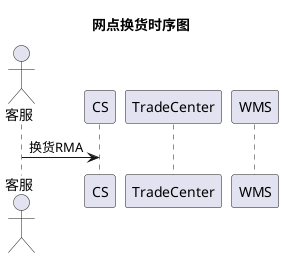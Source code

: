 @startuml
actor 客服
participant "CS" as CS
participant "TradeCenter" as TradeCenter
participant "WMS" as WMS
title 网点换货时序图
客服->CS:换货RMA
@enduml
